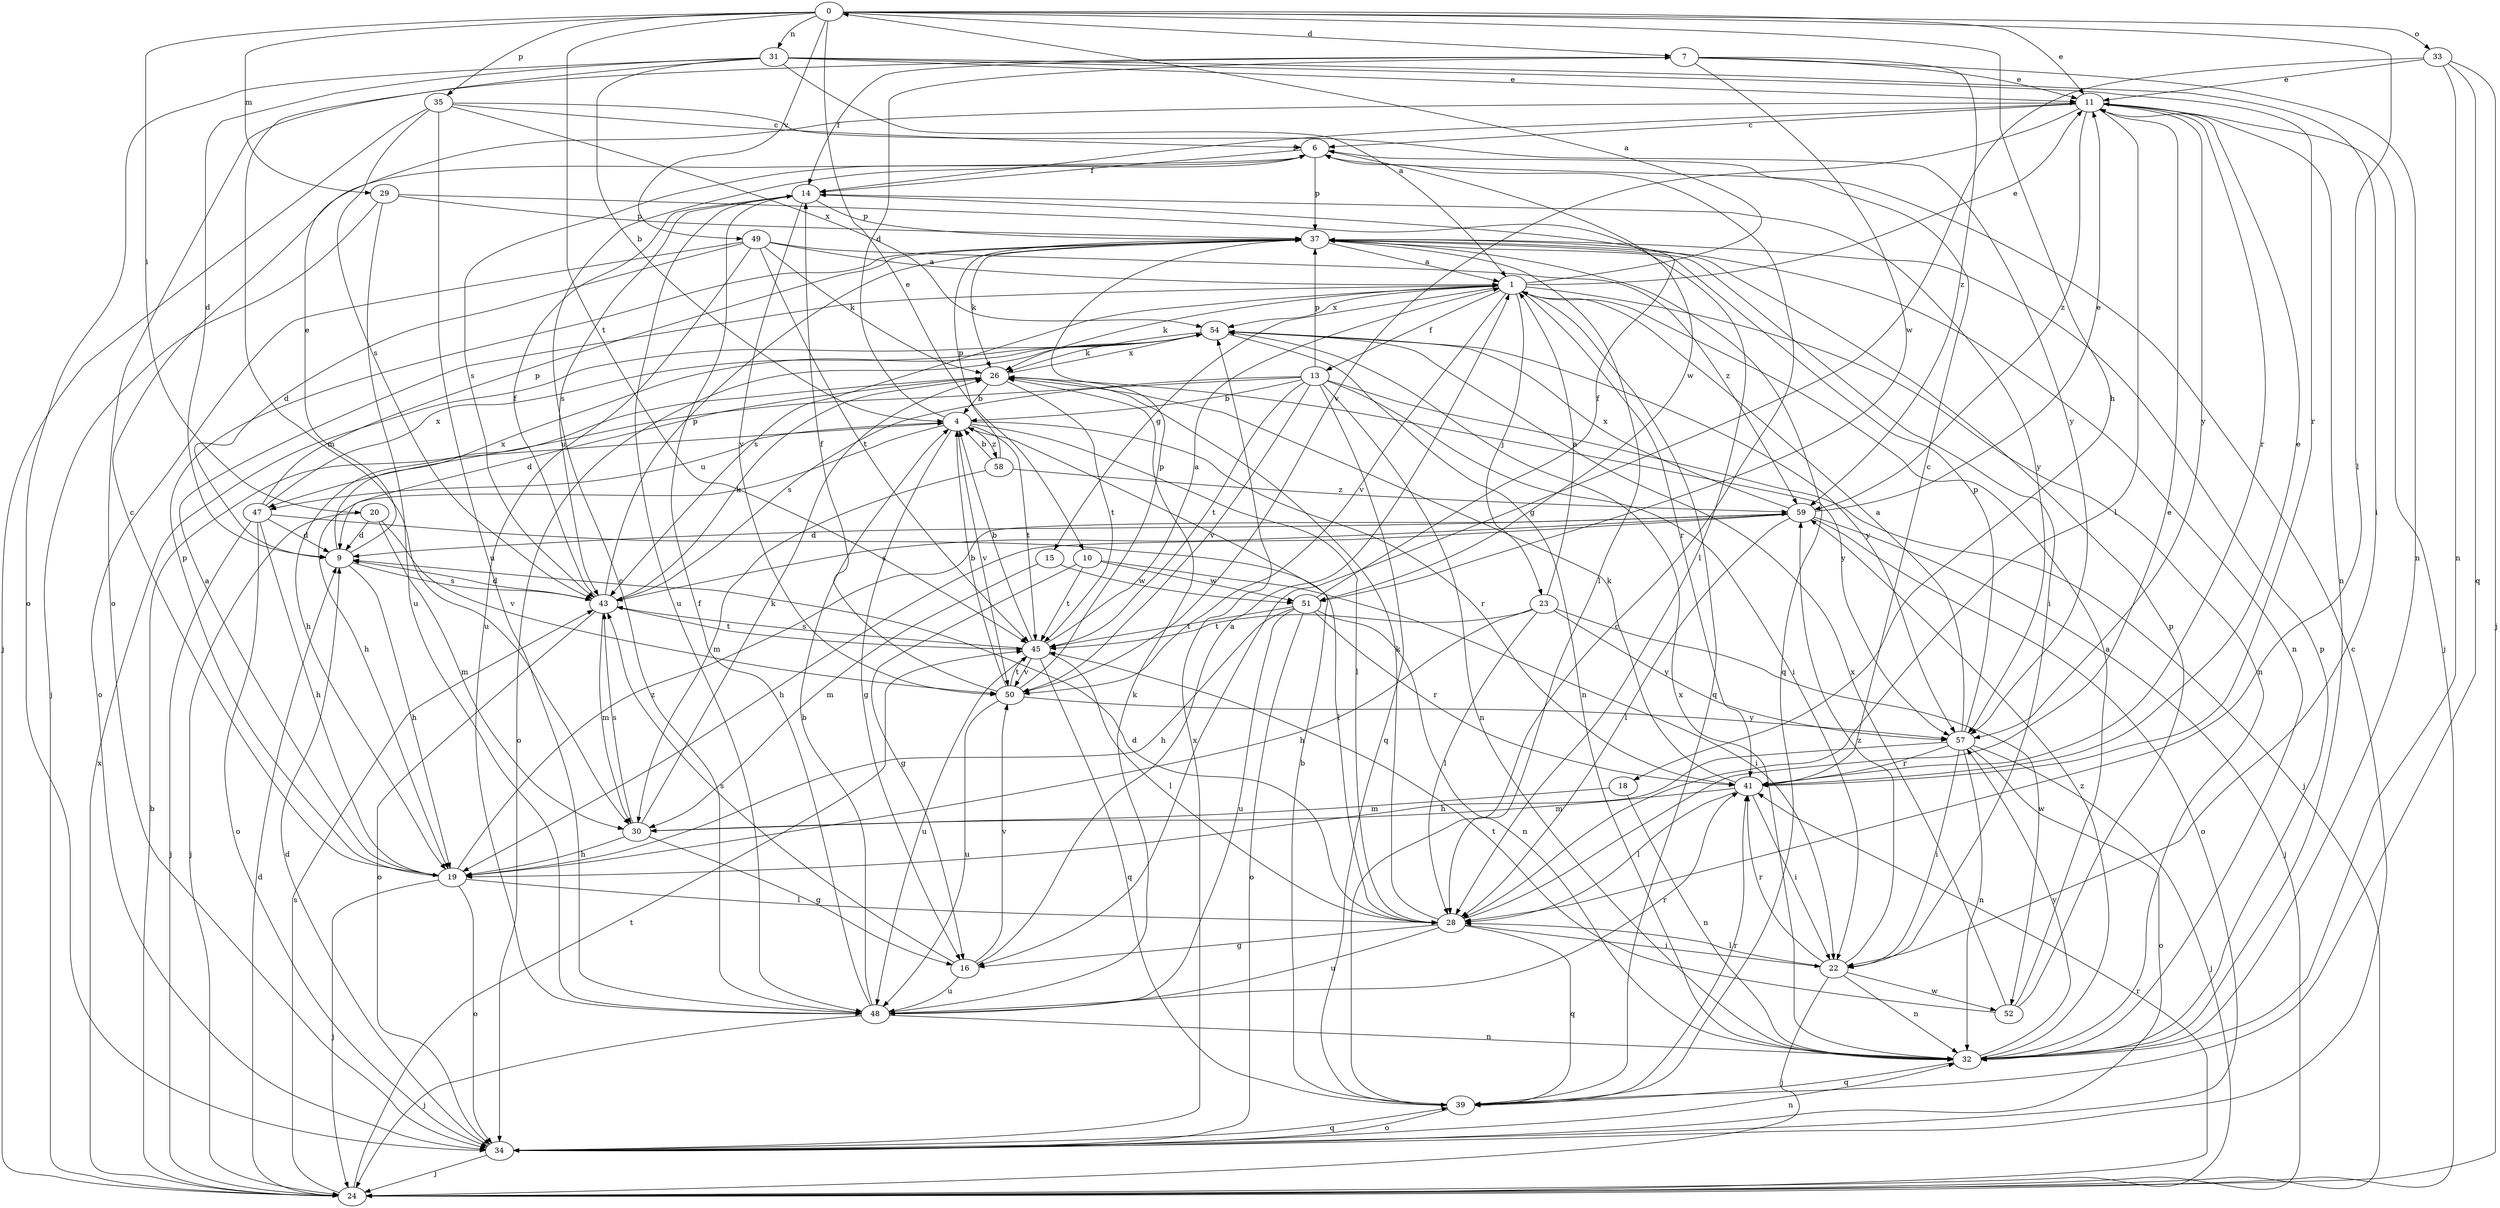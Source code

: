 strict digraph  {
0;
1;
4;
6;
7;
9;
10;
11;
13;
14;
15;
16;
18;
19;
20;
22;
23;
24;
26;
28;
29;
30;
31;
32;
33;
34;
35;
37;
39;
41;
43;
45;
47;
48;
49;
50;
51;
52;
54;
57;
58;
59;
0 -> 7  [label=d];
0 -> 10  [label=e];
0 -> 11  [label=e];
0 -> 18  [label=h];
0 -> 20  [label=i];
0 -> 28  [label=l];
0 -> 29  [label=m];
0 -> 31  [label=n];
0 -> 33  [label=o];
0 -> 35  [label=p];
0 -> 45  [label=t];
0 -> 49  [label=v];
1 -> 0  [label=a];
1 -> 11  [label=e];
1 -> 13  [label=f];
1 -> 15  [label=g];
1 -> 23  [label=j];
1 -> 26  [label=k];
1 -> 32  [label=n];
1 -> 39  [label=q];
1 -> 41  [label=r];
1 -> 43  [label=s];
1 -> 50  [label=v];
1 -> 54  [label=x];
4 -> 7  [label=d];
4 -> 16  [label=g];
4 -> 19  [label=h];
4 -> 28  [label=l];
4 -> 41  [label=r];
4 -> 45  [label=t];
4 -> 47  [label=u];
4 -> 50  [label=v];
4 -> 58  [label=z];
6 -> 14  [label=f];
6 -> 37  [label=p];
6 -> 43  [label=s];
6 -> 51  [label=w];
7 -> 11  [label=e];
7 -> 14  [label=f];
7 -> 32  [label=n];
7 -> 34  [label=o];
7 -> 51  [label=w];
7 -> 59  [label=z];
9 -> 11  [label=e];
9 -> 19  [label=h];
9 -> 43  [label=s];
9 -> 54  [label=x];
10 -> 16  [label=g];
10 -> 22  [label=i];
10 -> 45  [label=t];
10 -> 51  [label=w];
11 -> 6  [label=c];
11 -> 14  [label=f];
11 -> 24  [label=j];
11 -> 28  [label=l];
11 -> 32  [label=n];
11 -> 41  [label=r];
11 -> 50  [label=v];
11 -> 57  [label=y];
11 -> 59  [label=z];
13 -> 4  [label=b];
13 -> 22  [label=i];
13 -> 24  [label=j];
13 -> 32  [label=n];
13 -> 37  [label=p];
13 -> 39  [label=q];
13 -> 43  [label=s];
13 -> 45  [label=t];
13 -> 47  [label=u];
13 -> 50  [label=v];
14 -> 37  [label=p];
14 -> 43  [label=s];
14 -> 48  [label=u];
14 -> 50  [label=v];
14 -> 57  [label=y];
15 -> 30  [label=m];
15 -> 51  [label=w];
16 -> 1  [label=a];
16 -> 43  [label=s];
16 -> 48  [label=u];
16 -> 50  [label=v];
18 -> 30  [label=m];
18 -> 32  [label=n];
19 -> 1  [label=a];
19 -> 6  [label=c];
19 -> 24  [label=j];
19 -> 28  [label=l];
19 -> 34  [label=o];
19 -> 37  [label=p];
19 -> 59  [label=z];
20 -> 9  [label=d];
20 -> 24  [label=j];
20 -> 30  [label=m];
20 -> 50  [label=v];
22 -> 24  [label=j];
22 -> 28  [label=l];
22 -> 32  [label=n];
22 -> 41  [label=r];
22 -> 52  [label=w];
22 -> 59  [label=z];
23 -> 1  [label=a];
23 -> 19  [label=h];
23 -> 28  [label=l];
23 -> 45  [label=t];
23 -> 52  [label=w];
23 -> 57  [label=y];
24 -> 4  [label=b];
24 -> 9  [label=d];
24 -> 41  [label=r];
24 -> 43  [label=s];
24 -> 45  [label=t];
24 -> 54  [label=x];
26 -> 4  [label=b];
26 -> 9  [label=d];
26 -> 19  [label=h];
26 -> 45  [label=t];
26 -> 54  [label=x];
26 -> 57  [label=y];
28 -> 9  [label=d];
28 -> 11  [label=e];
28 -> 16  [label=g];
28 -> 22  [label=i];
28 -> 26  [label=k];
28 -> 39  [label=q];
28 -> 48  [label=u];
29 -> 24  [label=j];
29 -> 28  [label=l];
29 -> 37  [label=p];
29 -> 48  [label=u];
30 -> 16  [label=g];
30 -> 19  [label=h];
30 -> 26  [label=k];
30 -> 43  [label=s];
31 -> 1  [label=a];
31 -> 4  [label=b];
31 -> 9  [label=d];
31 -> 11  [label=e];
31 -> 22  [label=i];
31 -> 30  [label=m];
31 -> 34  [label=o];
31 -> 41  [label=r];
32 -> 37  [label=p];
32 -> 39  [label=q];
32 -> 54  [label=x];
32 -> 57  [label=y];
32 -> 59  [label=z];
33 -> 11  [label=e];
33 -> 16  [label=g];
33 -> 24  [label=j];
33 -> 32  [label=n];
33 -> 39  [label=q];
34 -> 6  [label=c];
34 -> 9  [label=d];
34 -> 24  [label=j];
34 -> 32  [label=n];
34 -> 39  [label=q];
34 -> 54  [label=x];
35 -> 6  [label=c];
35 -> 24  [label=j];
35 -> 43  [label=s];
35 -> 48  [label=u];
35 -> 54  [label=x];
35 -> 57  [label=y];
37 -> 1  [label=a];
37 -> 22  [label=i];
37 -> 26  [label=k];
37 -> 28  [label=l];
37 -> 32  [label=n];
37 -> 39  [label=q];
39 -> 4  [label=b];
39 -> 6  [label=c];
39 -> 34  [label=o];
39 -> 41  [label=r];
41 -> 6  [label=c];
41 -> 11  [label=e];
41 -> 22  [label=i];
41 -> 26  [label=k];
41 -> 28  [label=l];
41 -> 30  [label=m];
43 -> 9  [label=d];
43 -> 14  [label=f];
43 -> 26  [label=k];
43 -> 30  [label=m];
43 -> 34  [label=o];
43 -> 37  [label=p];
43 -> 45  [label=t];
45 -> 1  [label=a];
45 -> 4  [label=b];
45 -> 28  [label=l];
45 -> 39  [label=q];
45 -> 43  [label=s];
45 -> 48  [label=u];
45 -> 50  [label=v];
47 -> 9  [label=d];
47 -> 19  [label=h];
47 -> 24  [label=j];
47 -> 28  [label=l];
47 -> 34  [label=o];
47 -> 37  [label=p];
47 -> 54  [label=x];
48 -> 4  [label=b];
48 -> 6  [label=c];
48 -> 14  [label=f];
48 -> 24  [label=j];
48 -> 26  [label=k];
48 -> 32  [label=n];
48 -> 41  [label=r];
49 -> 1  [label=a];
49 -> 9  [label=d];
49 -> 26  [label=k];
49 -> 34  [label=o];
49 -> 45  [label=t];
49 -> 48  [label=u];
49 -> 59  [label=z];
50 -> 4  [label=b];
50 -> 14  [label=f];
50 -> 37  [label=p];
50 -> 45  [label=t];
50 -> 48  [label=u];
50 -> 57  [label=y];
51 -> 14  [label=f];
51 -> 19  [label=h];
51 -> 32  [label=n];
51 -> 34  [label=o];
51 -> 41  [label=r];
51 -> 45  [label=t];
51 -> 48  [label=u];
52 -> 1  [label=a];
52 -> 37  [label=p];
52 -> 45  [label=t];
52 -> 54  [label=x];
54 -> 26  [label=k];
54 -> 32  [label=n];
54 -> 34  [label=o];
54 -> 57  [label=y];
57 -> 1  [label=a];
57 -> 19  [label=h];
57 -> 22  [label=i];
57 -> 24  [label=j];
57 -> 32  [label=n];
57 -> 34  [label=o];
57 -> 37  [label=p];
57 -> 41  [label=r];
58 -> 4  [label=b];
58 -> 30  [label=m];
58 -> 37  [label=p];
58 -> 59  [label=z];
59 -> 9  [label=d];
59 -> 11  [label=e];
59 -> 19  [label=h];
59 -> 24  [label=j];
59 -> 28  [label=l];
59 -> 34  [label=o];
59 -> 43  [label=s];
59 -> 54  [label=x];
}
